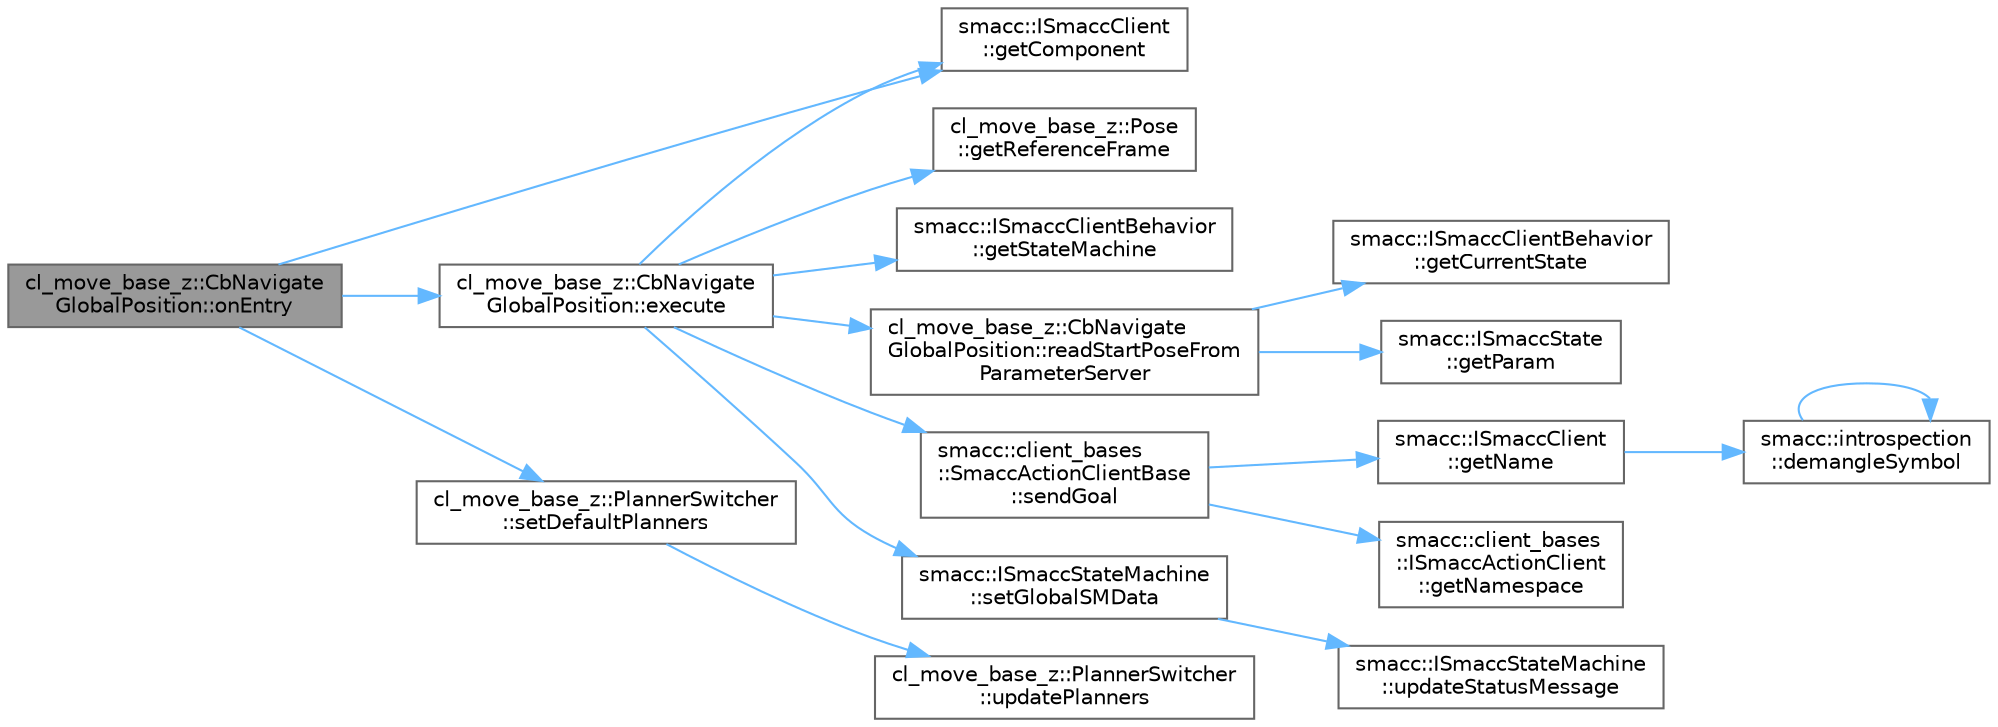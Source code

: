 digraph "cl_move_base_z::CbNavigateGlobalPosition::onEntry"
{
 // LATEX_PDF_SIZE
  bgcolor="transparent";
  edge [fontname=Helvetica,fontsize=10,labelfontname=Helvetica,labelfontsize=10];
  node [fontname=Helvetica,fontsize=10,shape=box,height=0.2,width=0.4];
  rankdir="LR";
  Node1 [label="cl_move_base_z::CbNavigate\lGlobalPosition::onEntry",height=0.2,width=0.4,color="gray40", fillcolor="grey60", style="filled", fontcolor="black",tooltip=" "];
  Node1 -> Node2 [color="steelblue1",style="solid"];
  Node2 [label="cl_move_base_z::CbNavigate\lGlobalPosition::execute",height=0.2,width=0.4,color="grey40", fillcolor="white", style="filled",URL="$classcl__move__base__z_1_1CbNavigateGlobalPosition.html#a0b8525ea9e4388b27cb1f9b1e06a3b63",tooltip=" "];
  Node2 -> Node3 [color="steelblue1",style="solid"];
  Node3 [label="smacc::ISmaccClient\l::getComponent",height=0.2,width=0.4,color="grey40", fillcolor="white", style="filled",URL="$classsmacc_1_1ISmaccClient.html#adef78db601749ca63c19e74a27cb88cc",tooltip=" "];
  Node2 -> Node4 [color="steelblue1",style="solid"];
  Node4 [label="cl_move_base_z::Pose\l::getReferenceFrame",height=0.2,width=0.4,color="grey40", fillcolor="white", style="filled",URL="$classcl__move__base__z_1_1Pose.html#aec469af8ca846ae14e108d74fef93b4f",tooltip=" "];
  Node2 -> Node5 [color="steelblue1",style="solid"];
  Node5 [label="smacc::ISmaccClientBehavior\l::getStateMachine",height=0.2,width=0.4,color="grey40", fillcolor="white", style="filled",URL="$classsmacc_1_1ISmaccClientBehavior.html#a9d55a85bf0a920033805a3c050de2019",tooltip=" "];
  Node2 -> Node6 [color="steelblue1",style="solid"];
  Node6 [label="cl_move_base_z::CbNavigate\lGlobalPosition::readStartPoseFrom\lParameterServer",height=0.2,width=0.4,color="grey40", fillcolor="white", style="filled",URL="$classcl__move__base__z_1_1CbNavigateGlobalPosition.html#a868b25f238e3781c9a2e44b4e1502fcc",tooltip=" "];
  Node6 -> Node7 [color="steelblue1",style="solid"];
  Node7 [label="smacc::ISmaccClientBehavior\l::getCurrentState",height=0.2,width=0.4,color="grey40", fillcolor="white", style="filled",URL="$classsmacc_1_1ISmaccClientBehavior.html#a34fde34e48fa13db622ee60d8374d0b8",tooltip=" "];
  Node6 -> Node8 [color="steelblue1",style="solid"];
  Node8 [label="smacc::ISmaccState\l::getParam",height=0.2,width=0.4,color="grey40", fillcolor="white", style="filled",URL="$classsmacc_1_1ISmaccState.html#abbb3a24b912c6e8de28f7b86123b6357",tooltip=" "];
  Node2 -> Node9 [color="steelblue1",style="solid"];
  Node9 [label="smacc::client_bases\l::SmaccActionClientBase\l::sendGoal",height=0.2,width=0.4,color="grey40", fillcolor="white", style="filled",URL="$classsmacc_1_1client__bases_1_1SmaccActionClientBase.html#a9c47a5094ac8afb01680307fe5eca922",tooltip=" "];
  Node9 -> Node10 [color="steelblue1",style="solid"];
  Node10 [label="smacc::ISmaccClient\l::getName",height=0.2,width=0.4,color="grey40", fillcolor="white", style="filled",URL="$classsmacc_1_1ISmaccClient.html#a8c3ce19f182e71909c5dc6263d25be69",tooltip=" "];
  Node10 -> Node11 [color="steelblue1",style="solid"];
  Node11 [label="smacc::introspection\l::demangleSymbol",height=0.2,width=0.4,color="grey40", fillcolor="white", style="filled",URL="$namespacesmacc_1_1introspection.html#aa9158a0ff0cfe83a59877e6af7d7f873",tooltip=" "];
  Node11 -> Node11 [color="steelblue1",style="solid"];
  Node9 -> Node12 [color="steelblue1",style="solid"];
  Node12 [label="smacc::client_bases\l::ISmaccActionClient\l::getNamespace",height=0.2,width=0.4,color="grey40", fillcolor="white", style="filled",URL="$classsmacc_1_1client__bases_1_1ISmaccActionClient.html#af7e68149691fe6c9284f6f80c19932d8",tooltip=" "];
  Node2 -> Node13 [color="steelblue1",style="solid"];
  Node13 [label="smacc::ISmaccStateMachine\l::setGlobalSMData",height=0.2,width=0.4,color="grey40", fillcolor="white", style="filled",URL="$classsmacc_1_1ISmaccStateMachine.html#a8588f9e580fbb95b53e2bd2ca3ff1f98",tooltip=" "];
  Node13 -> Node14 [color="steelblue1",style="solid"];
  Node14 [label="smacc::ISmaccStateMachine\l::updateStatusMessage",height=0.2,width=0.4,color="grey40", fillcolor="white", style="filled",URL="$classsmacc_1_1ISmaccStateMachine.html#ad246a49015fadaeb0b1639d7ab99f7d0",tooltip=" "];
  Node1 -> Node3 [color="steelblue1",style="solid"];
  Node1 -> Node15 [color="steelblue1",style="solid"];
  Node15 [label="cl_move_base_z::PlannerSwitcher\l::setDefaultPlanners",height=0.2,width=0.4,color="grey40", fillcolor="white", style="filled",URL="$classcl__move__base__z_1_1PlannerSwitcher.html#ad3f0d08a51af6218d203bf44a7f9df40",tooltip=" "];
  Node15 -> Node16 [color="steelblue1",style="solid"];
  Node16 [label="cl_move_base_z::PlannerSwitcher\l::updatePlanners",height=0.2,width=0.4,color="grey40", fillcolor="white", style="filled",URL="$classcl__move__base__z_1_1PlannerSwitcher.html#a146641f63aea3185daab4c5cbb789550",tooltip=" "];
}

